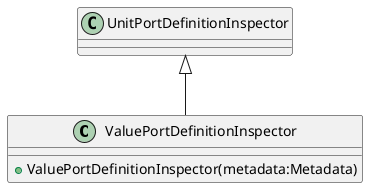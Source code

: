 @startuml
class ValuePortDefinitionInspector {
    + ValuePortDefinitionInspector(metadata:Metadata)
}
UnitPortDefinitionInspector <|-- ValuePortDefinitionInspector
@enduml
